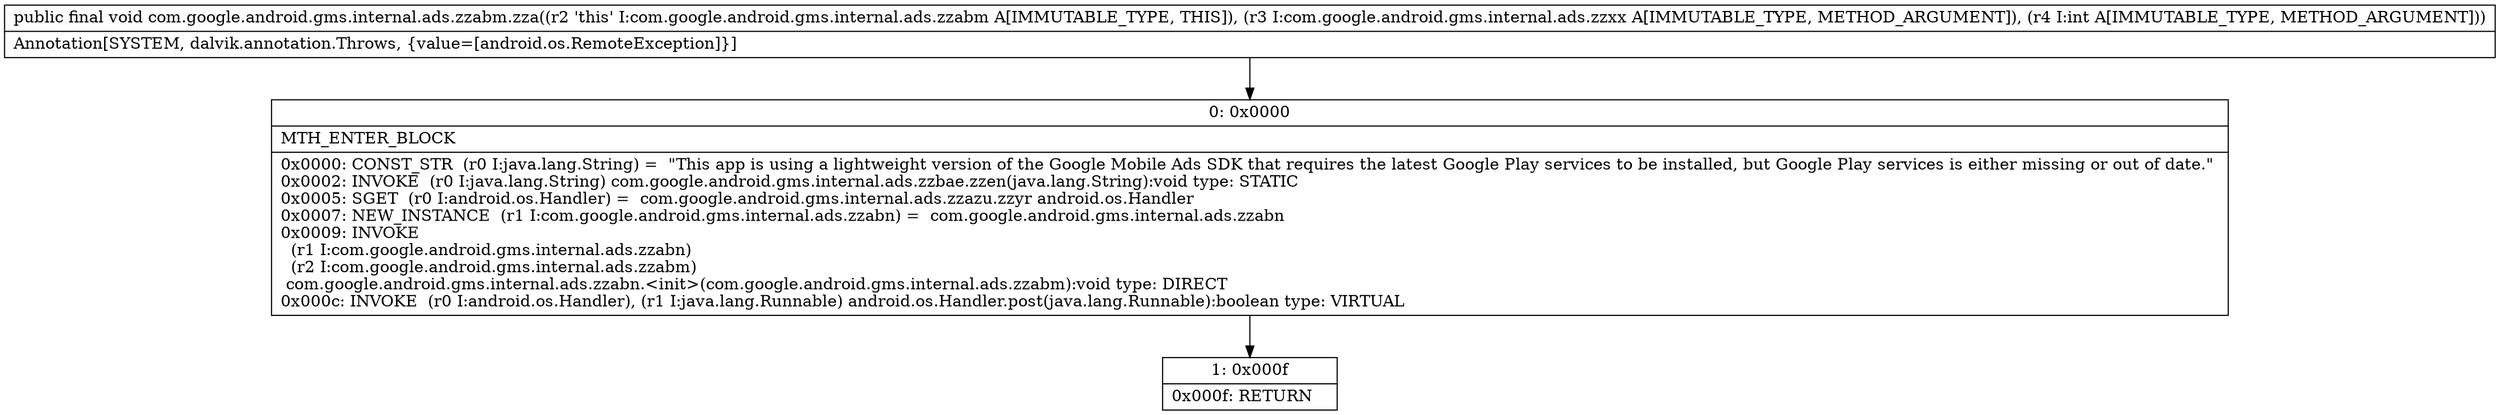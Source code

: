 digraph "CFG forcom.google.android.gms.internal.ads.zzabm.zza(Lcom\/google\/android\/gms\/internal\/ads\/zzxx;I)V" {
Node_0 [shape=record,label="{0\:\ 0x0000|MTH_ENTER_BLOCK\l|0x0000: CONST_STR  (r0 I:java.lang.String) =  \"This app is using a lightweight version of the Google Mobile Ads SDK that requires the latest Google Play services to be installed, but Google Play services is either missing or out of date.\" \l0x0002: INVOKE  (r0 I:java.lang.String) com.google.android.gms.internal.ads.zzbae.zzen(java.lang.String):void type: STATIC \l0x0005: SGET  (r0 I:android.os.Handler) =  com.google.android.gms.internal.ads.zzazu.zzyr android.os.Handler \l0x0007: NEW_INSTANCE  (r1 I:com.google.android.gms.internal.ads.zzabn) =  com.google.android.gms.internal.ads.zzabn \l0x0009: INVOKE  \l  (r1 I:com.google.android.gms.internal.ads.zzabn)\l  (r2 I:com.google.android.gms.internal.ads.zzabm)\l com.google.android.gms.internal.ads.zzabn.\<init\>(com.google.android.gms.internal.ads.zzabm):void type: DIRECT \l0x000c: INVOKE  (r0 I:android.os.Handler), (r1 I:java.lang.Runnable) android.os.Handler.post(java.lang.Runnable):boolean type: VIRTUAL \l}"];
Node_1 [shape=record,label="{1\:\ 0x000f|0x000f: RETURN   \l}"];
MethodNode[shape=record,label="{public final void com.google.android.gms.internal.ads.zzabm.zza((r2 'this' I:com.google.android.gms.internal.ads.zzabm A[IMMUTABLE_TYPE, THIS]), (r3 I:com.google.android.gms.internal.ads.zzxx A[IMMUTABLE_TYPE, METHOD_ARGUMENT]), (r4 I:int A[IMMUTABLE_TYPE, METHOD_ARGUMENT]))  | Annotation[SYSTEM, dalvik.annotation.Throws, \{value=[android.os.RemoteException]\}]\l}"];
MethodNode -> Node_0;
Node_0 -> Node_1;
}

